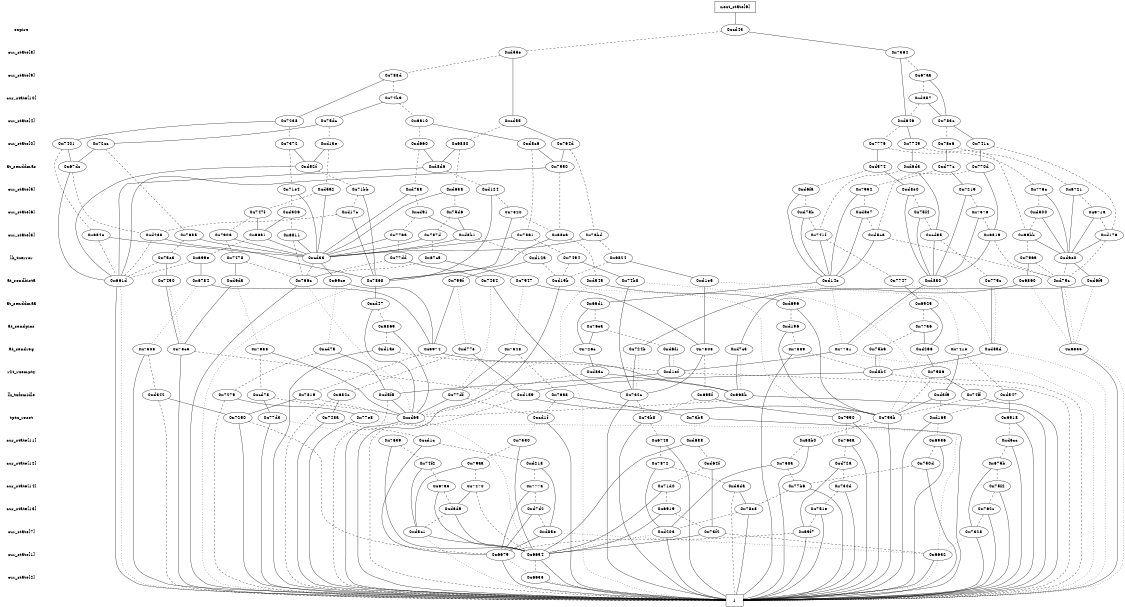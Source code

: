 digraph "DD" {
size = "7.5,10"
center = true;
edge [dir = none];
{ node [shape = plaintext];
  edge [style = invis];
  "CONST NODES" [style = invis];
" expire " -> " cur_state[8] " -> " cur_state[9] " -> " cur_state[10] " -> " cur_state[4] " -> " cur_state[0] " -> " at_senddmas " -> " cur_state[5] " -> " cur_state[6] " -> " cur_state[3] " -> " lk_txerror " -> " at_sendbista " -> " at_senddmaa " -> " at_sendpios " -> " at_sendreg " -> " r2t_rxempty " -> " lk_txfsmidle " -> " tptx_reset " -> " cur_state[11] " -> " cur_state[12] " -> " cur_state[14] " -> " cur_state[13] " -> " cur_state[7] " -> " cur_state[1] " -> " cur_state[2] " -> "CONST NODES"; 
}
{ rank = same; node [shape = box]; edge [style = invis];
"  next_state[6]  "; }
{ rank = same; " expire ";
"0xcd43";
}
{ rank = same; " cur_state[8] ";
"0x7364";
"0xd55e";
}
{ rank = same; " cur_state[9] ";
"0x788d";
"0x67aa";
}
{ rank = same; " cur_state[10] ";
"0xd857";
"0x74b9";
}
{ rank = same; " cur_state[4] ";
"0x7238";
"0x6a10";
"0xcd55";
"0xd646";
"0x783c";
"0x75dc";
}
{ rank = same; " cur_state[0] ";
"0xd13e";
"0x7372";
"0x764d";
"0x72cc";
"0x7776";
"0x7749";
"0xd660";
"0x7401";
"0x6880";
"0x741c";
"0x78e6";
"0xd8c6";
}
{ rank = same; " at_senddmas ";
"0xd52f";
"0xd574";
"0x7550";
"0xd8d6";
"0xd6d3";
"0xd77c";
"0x67dc";
"0x770d";
}
{ rank = same; " cur_state[5] ";
"0x71e4";
"0xd5a2";
"0x7952";
"0xd8e0";
"0x7219";
"0x71bb";
"0x776c";
"0x6721";
"0xd124";
"0xd638";
"0xd6fa";
"0xd7a8";
}
{ rank = same; " cur_state[6] ";
"0x7820";
"0xcd91";
"0xd306";
"0x7576";
"0xd300";
"0xd78b";
"0x671a";
"0x75f4";
"0xd17c";
"0x75d6";
"0xd8e7";
"0x747f";
}
{ rank = same; " cur_state[3] ";
"0x7685";
"0x776a";
"0xcda5";
"0x741f";
"0xd5c6";
"0x6811";
"0x66a1";
"0x76bd";
"0x7906";
"0xd176";
"0xd8b1";
"0xd233";
"0x7861";
"0x787d";
"0x6819";
"0x68ea";
"0x69bb";
"0x684e";
}
{ rank = same; " lk_txerror ";
"0xd6e0";
"0xcd33";
"0x6824";
"0x7478";
"0x67c5";
"0x75e3";
"0xd12a";
"0x796a";
"0x77dd";
"0x699e";
"0x7494";
}
{ rank = same; " at_sendbista ";
"0x7947";
"0x74b8";
"0x7434";
"0x7450";
"0xd6da";
"0xd8a0";
"0xd1e5";
"0x661d";
"0xd75c";
"0xd6f5";
"0x799f";
"0x6860";
"0xd14e";
"0x766c";
"0x6784";
"0x69ce";
"0xd19b";
"0x775c";
"0xd545";
"0x7868";
"0x7747";
}
{ rank = same; " at_senddmaa ";
"0x66d1";
"0xd696";
"0xcd47";
"0x6925";
}
{ rank = same; " at_sendpios ";
"0x77a6";
"0x6869";
"0xd196";
"0x76ea";
}
{ rank = same; " at_sendreg ";
"0xd6f1";
"0xd8ad";
"0xd77e";
"0x7988";
"0x724b";
"0xd1ae";
"0x726c";
"0xcd7a";
"0x75b6";
"0x7731";
"0x7808";
"0xd7c3";
"0x6635";
"0x7505";
"0x7889";
"0x6974";
"0x741e";
"0x78c5";
"0xd266";
"0x7348";
}
{ rank = same; " r2t_rxempty ";
"0x7986";
"0xd8b4";
"0xd83c";
"0xd1ef";
}
{ rank = same; " lk_txfsmidle ";
"0xcd78";
"0x7819";
"0x76a8";
"0x695f";
"0xd5f5";
"0x7279";
"0xd3f9";
"0xd547";
"0x77df";
"0x668b";
"0x732c";
"0xd342";
"0x74ff";
"0xd159";
"0x682c";
}
{ rank = same; " tptx_reset ";
"0xd165";
"0x73b8";
"0xcd65";
"0x748a";
"0xcd1f";
"0x73b5";
"0x77e8";
"0x6918";
"0x77d3";
"0x7990";
"0x753b";
"0x7250";
}
{ rank = same; " cur_state[11] ";
"0x68b0";
"0x6936";
"0x763a";
"0xcd1c";
"0x7639";
"0xd6cc";
"0x7530";
"0xd688";
"0x6748";
}
{ rank = same; " cur_state[12] ";
"0xd218";
"0x79aa";
"0xd72a";
"0x74f2";
"0xd64f";
"0x675b";
"0x758a";
"0x7872";
"0x750d";
}
{ rank = same; " cur_state[14] ";
"0x7470";
"0x730d";
"0x71d0";
"0x777a";
"0x75f2";
"0xd3da";
"0x77b6";
"0x67a5";
}
{ rank = same; " cur_state[13] ";
"0x751e";
"0x762c";
"0x6919";
"0x78e8";
"0xd6d9";
"0xd7d2";
}
{ rank = same; " cur_state[7] ";
"0xd5c1";
"0xd203";
"0xd85e";
"0x73f2";
"0x7328";
"0x69f7";
}
{ rank = same; " cur_state[1] ";
"0x6632";
"0x6654";
"0x6679";
}
{ rank = same; " cur_state[2] ";
"0x6633";
}
{ rank = same; "CONST NODES";
{ node [shape = box]; "0x6617";
}
}
"  next_state[6]  " -> "0xcd43" [style = solid];
"0xcd43" -> "0x7364";
"0xcd43" -> "0xd55e" [style = dashed];
"0x7364" -> "0xd646";
"0x7364" -> "0x67aa" [style = dashed];
"0xd55e" -> "0xcd55";
"0xd55e" -> "0x788d" [style = dashed];
"0x788d" -> "0x7238";
"0x788d" -> "0x74b9" [style = dashed];
"0x67aa" -> "0x783c";
"0x67aa" -> "0xd857" [style = dashed];
"0xd857" -> "0x783c";
"0xd857" -> "0xd646" [style = dashed];
"0x74b9" -> "0x75dc";
"0x74b9" -> "0x6a10" [style = dashed];
"0x7238" -> "0x7401";
"0x7238" -> "0x7372" [style = dashed];
"0x6a10" -> "0xd8c6";
"0x6a10" -> "0xd660" [style = dashed];
"0xcd55" -> "0x764d";
"0xcd55" -> "0x6880" [style = dashed];
"0xd646" -> "0x7749";
"0xd646" -> "0x7776" [style = dashed];
"0x783c" -> "0x741c";
"0x783c" -> "0x78e6" [style = dashed];
"0x75dc" -> "0x72cc";
"0x75dc" -> "0xd13e" [style = dashed];
"0xd13e" -> "0xd52f";
"0xd13e" -> "0xd5a2" [style = dashed];
"0x7372" -> "0xd52f";
"0x7372" -> "0x71e4" [style = dashed];
"0x764d" -> "0x7550";
"0x764d" -> "0x76bd" [style = dashed];
"0x72cc" -> "0x67dc";
"0x72cc" -> "0x7685" [style = dashed];
"0x7776" -> "0xd574";
"0x7776" -> "0x776c" [style = dashed];
"0x7749" -> "0xd6d3";
"0x7749" -> "0x69bb" [style = dashed];
"0xd660" -> "0xd8d6";
"0xd660" -> "0xd7a8" [style = dashed];
"0x7401" -> "0x67dc";
"0x7401" -> "0x684e" [style = dashed];
"0x6880" -> "0xd8d6";
"0x6880" -> "0xd638" [style = dashed];
"0x741c" -> "0x770d";
"0x741c" -> "0xd176" [style = dashed];
"0x78e6" -> "0xd77c";
"0x78e6" -> "0x6721" [style = dashed];
"0xd8c6" -> "0x7550";
"0xd8c6" -> "0x7861" [style = dashed];
"0xd52f" -> "0x661d";
"0xd52f" -> "0x71bb" [style = dashed];
"0xd574" -> "0xd8e0";
"0xd574" -> "0xd6fa" [style = dashed];
"0x7550" -> "0x661d";
"0x7550" -> "0x68ea" [style = dashed];
"0xd8d6" -> "0x661d";
"0xd8d6" -> "0xd124" [style = dashed];
"0xd6d3" -> "0xcda5";
"0xd6d3" -> "0x741f" [style = dashed];
"0xd77c" -> "0x7219";
"0xd77c" -> "0x7952" [style = dashed];
"0x67dc" -> "0x661d";
"0x67dc" -> "0xd233" [style = dashed];
"0x770d" -> "0x6819";
"0x770d" -> "0xd5c6" [style = dashed];
"0x71e4" -> "0xcd33";
"0x71e4" -> "0xd306" [style = dashed];
"0xd5a2" -> "0xcd33";
"0xd5a2" -> "0x747f" [style = dashed];
"0x7952" -> "0xd14e";
"0x7952" -> "0xd8e7" [style = dashed];
"0xd8e0" -> "0xd8a0";
"0xd8e0" -> "0x75f4" [style = dashed];
"0x7219" -> "0xd8a0";
"0x7219" -> "0x7576" [style = dashed];
"0x71bb" -> "0x7868";
"0x71bb" -> "0xd17c" [style = dashed];
"0x776c" -> "0xd6e0";
"0x776c" -> "0xd300" [style = dashed];
"0x6721" -> "0xd6e0";
"0x6721" -> "0x671a" [style = dashed];
"0xd124" -> "0x7868";
"0xd124" -> "0x7820" [style = dashed];
"0xd638" -> "0xcd33";
"0xd638" -> "0x75d6" [style = dashed];
"0xd6fa" -> "0xd14e";
"0xd6fa" -> "0xd78b" [style = dashed];
"0xd7a8" -> "0xcd33";
"0xd7a8" -> "0xcd91" [style = dashed];
"0x7820" -> "0x7868";
"0x7820" -> "0x68ea" [style = dashed];
"0xcd91" -> "0xd8b1";
"0xcd91" -> "0x776a" [style = dashed];
"0xd306" -> "0x66a1";
"0xd306" -> "0x6811" [style = dashed];
"0x7576" -> "0xd8a0";
"0x7576" -> "0x6819" [style = dashed];
"0xd300" -> "0xd6e0";
"0xd300" -> "0x69bb" [style = dashed];
"0xd78b" -> "0xd14e";
"0xd78b" -> "0x741f" [style = dashed];
"0x671a" -> "0xd6e0";
"0x671a" -> "0xd176" [style = dashed];
"0x75f4" -> "0xd8a0";
"0x75f4" -> "0xcda5" [style = dashed];
"0xd17c" -> "0x7868";
"0xd17c" -> "0xd233" [style = dashed];
"0x75d6" -> "0xd8b1";
"0x75d6" -> "0x787d" [style = dashed];
"0xd8e7" -> "0xd14e";
"0xd8e7" -> "0xd5c6" [style = dashed];
"0x747f" -> "0x66a1";
"0x747f" -> "0x7906" [style = dashed];
"0x7685" -> "0xcd33";
"0x7685" -> "0x75e3" [style = dashed];
"0x776a" -> "0xcd33";
"0x776a" -> "0x77dd" [style = dashed];
"0xcda5" -> "0xd8a0";
"0xcda5" -> "0x775c" [style = dashed];
"0x741f" -> "0xd14e";
"0x741f" -> "0x7747" [style = dashed];
"0xd5c6" -> "0xd14e";
"0xd5c6" -> "0xd75c" [style = dashed];
"0x6811" -> "0xcd33";
"0x6811" -> "0x766c" [style = dashed];
"0x66a1" -> "0xcd33";
"0x66a1" -> "0x699e" [style = dashed];
"0x76bd" -> "0xcd33";
"0x76bd" -> "0x6824" [style = dashed];
"0x7906" -> "0xcd33";
"0x7906" -> "0x7478" [style = dashed];
"0xd176" -> "0xd6e0";
"0xd176" -> "0xd75c" [style = dashed];
"0xd8b1" -> "0xcd33";
"0xd8b1" -> "0xd12a" [style = dashed];
"0xd233" -> "0x7868";
"0xd233" -> "0x661d" [style = dashed];
"0x7861" -> "0xcd33";
"0x7861" -> "0x7494" [style = dashed];
"0x787d" -> "0xcd33";
"0x787d" -> "0x67c5" [style = dashed];
"0x6819" -> "0xd8a0";
"0x6819" -> "0xd75c" [style = dashed];
"0x68ea" -> "0x7868";
"0x68ea" -> "0xd545" [style = dashed];
"0x69bb" -> "0xd6e0";
"0x69bb" -> "0x796a" [style = dashed];
"0x684e" -> "0xcd33";
"0x684e" -> "0x661d" [style = dashed];
"0xd6e0" -> "0xd6f5";
"0xd6e0" -> "0xd75c" [style = dashed];
"0xcd33" -> "0x69ce";
"0xcd33" -> "0x766c" [style = dashed];
"0x6824" -> "0xd1e5";
"0x6824" -> "0xd19b" [style = dashed];
"0x7478" -> "0xd6da";
"0x7478" -> "0x766c" [style = dashed];
"0x67c5" -> "0x7947";
"0x67c5" -> "0x766c" [style = dashed];
"0x75e3" -> "0x7450";
"0x75e3" -> "0x661d" [style = dashed];
"0xd12a" -> "0x799f";
"0xd12a" -> "0xd19b" [style = dashed];
"0x796a" -> "0x6860";
"0x796a" -> "0xd75c" [style = dashed];
"0x77dd" -> "0x7434";
"0x77dd" -> "0x766c" [style = dashed];
"0x699e" -> "0x6784";
"0x699e" -> "0x661d" [style = dashed];
"0x7494" -> "0x74b8";
"0x7494" -> "0xd19b" [style = dashed];
"0x7947" -> "0x7808";
"0x7947" -> "0x7348" [style = dotted];
"0x74b8" -> "0x732c";
"0x74b8" -> "0xd3f9" [style = dotted];
"0x7434" -> "0x732c";
"0x7434" -> "0x77df" [style = dotted];
"0x7450" -> "0x78c5";
"0x7450" -> "0x78c5" [style = dotted];
"0xd6da" -> "0x78c5";
"0xd6da" -> "0x7988" [style = dotted];
"0xd8a0" -> "0x7731";
"0xd8a0" -> "0x7731" [style = dotted];
"0xd1e5" -> "0x7808";
"0xd1e5" -> "0x741e" [style = dotted];
"0x661d" -> "0x6617";
"0x661d" -> "0x6617" [style = dotted];
"0xd75c" -> "0x6635";
"0xd75c" -> "0x6635" [style = dotted];
"0xd6f5" -> "0xd7c3";
"0xd6f5" -> "0x6635" [style = dotted];
"0x799f" -> "0x6974";
"0x799f" -> "0xd77e" [style = dotted];
"0x6860" -> "0x724b";
"0x6860" -> "0x6635" [style = dotted];
"0xd14e" -> "0x66d1";
"0xd14e" -> "0x7731" [style = dotted];
"0x766c" -> "0x6617";
"0x766c" -> "0xcd65" [style = dotted];
"0x6784" -> "0x6974";
"0x6784" -> "0x7505" [style = dotted];
"0x69ce" -> "0x6974";
"0x69ce" -> "0xcd7a" [style = dotted];
"0xd19b" -> "0x6617";
"0xd19b" -> "0x753b" [style = dotted];
"0x775c" -> "0xd8ad";
"0x775c" -> "0xd8ad" [style = dotted];
"0xd545" -> "0xd696";
"0xd545" -> "0x6617" [style = dotted];
"0x7868" -> "0xcd47";
"0x7868" -> "0x6617" [style = dotted];
"0x7747" -> "0x6925";
"0x7747" -> "0xd8ad" [style = dotted];
"0x66d1" -> "0x726c";
"0x66d1" -> "0x76ea" [style = dashed];
"0xd696" -> "0x753b";
"0xd696" -> "0xd196" [style = dashed];
"0xcd47" -> "0xcd65";
"0xcd47" -> "0x6869" [style = dashed];
"0x6925" -> "0xd266";
"0x6925" -> "0x77a6" [style = dashed];
"0x77a6" -> "0xd266";
"0x77a6" -> "0x75b6" [style = dashed];
"0x6869" -> "0xcd65";
"0x6869" -> "0xd1ae" [style = dashed];
"0xd196" -> "0x753b";
"0xd196" -> "0x7889" [style = dashed];
"0x76ea" -> "0x726c";
"0x76ea" -> "0xd6f1" [style = dashed];
"0xd6f1" -> "0xd1ef";
"0xd6f1" -> "0xd1ef" [style = dotted];
"0xd8ad" -> "0xd8b4";
"0xd8ad" -> "0x6617" [style = dotted];
"0xd77e" -> "0xd159";
"0xd77e" -> "0x682c" [style = dashed];
"0x7988" -> "0xcd65";
"0x7988" -> "0xcd78" [style = dashed];
"0x724b" -> "0x732c";
"0x724b" -> "0x732c" [style = dotted];
"0xd1ae" -> "0x6617";
"0xd1ae" -> "0xd1ef" [style = dashed];
"0x726c" -> "0xd83c";
"0x726c" -> "0xcd65" [style = dotted];
"0xcd7a" -> "0xd5f5";
"0xcd7a" -> "0x7279" [style = dashed];
"0x75b6" -> "0xd8b4";
"0x75b6" -> "0xd8b4" [style = dotted];
"0x7731" -> "0xd1ef";
"0x7731" -> "0x6617" [style = dotted];
"0x7808" -> "0x732c";
"0x7808" -> "0x695f" [style = dashed];
"0xd7c3" -> "0x668b";
"0xd7c3" -> "0x668b" [style = dotted];
"0x6635" -> "0x6617";
"0x6635" -> "0x6617" [style = dotted];
"0x7505" -> "0x6617";
"0x7505" -> "0xd342" [style = dashed];
"0x7889" -> "0x6617";
"0x7889" -> "0xd8b4" [style = dashed];
"0x6974" -> "0x668b";
"0x6974" -> "0x7819" [style = dashed];
"0x741e" -> "0xd3f9";
"0x741e" -> "0xd547" [style = dashed];
"0x78c5" -> "0x6617";
"0x78c5" -> "0xd159" [style = dashed];
"0xd266" -> "0x7986";
"0xd266" -> "0x753b" [style = dotted];
"0x7348" -> "0x77df";
"0x7348" -> "0x76a8" [style = dashed];
"0x7986" -> "0x74ff";
"0x7986" -> "0x753b" [style = dashed];
"0xd8b4" -> "0xd159";
"0xd8b4" -> "0x6617" [style = dashed];
"0xd83c" -> "0x668b";
"0xd83c" -> "0xcd65" [style = dashed];
"0xd1ef" -> "0xd5f5";
"0xd1ef" -> "0x6617" [style = dashed];
"0xcd78" -> "0x77d3";
"0xcd78" -> "0xcd65" [style = dashed];
"0x7819" -> "0x7250";
"0x7819" -> "0xcd65" [style = dashed];
"0x76a8" -> "0x73b5";
"0x76a8" -> "0xcd1f" [style = dashed];
"0x695f" -> "0x7990";
"0x695f" -> "0x73b8" [style = dashed];
"0xd5f5" -> "0xcd65";
"0xd5f5" -> "0x6617" [style = dashed];
"0x7279" -> "0x77e8";
"0x7279" -> "0x6617" [style = dashed];
"0xd3f9" -> "0x753b";
"0xd3f9" -> "0xd165" [style = dashed];
"0xd547" -> "0x6918";
"0xd547" -> "0xd165" [style = dashed];
"0x77df" -> "0xcd65";
"0x77df" -> "0xcd1f" [style = dashed];
"0x668b" -> "0x6617";
"0x668b" -> "0xcd65" [style = dashed];
"0x732c" -> "0x6617";
"0x732c" -> "0x73b8" [style = dashed];
"0xd342" -> "0x7250";
"0xd342" -> "0x6617" [style = dashed];
"0x74ff" -> "0x6617";
"0x74ff" -> "0x753b" [style = dashed];
"0xd159" -> "0x753b";
"0xd159" -> "0x6617" [style = dashed];
"0x682c" -> "0x748a";
"0x682c" -> "0x6617" [style = dashed];
"0xd165" -> "0x6617";
"0xd165" -> "0x6936" [style = dashed];
"0x73b8" -> "0x6617";
"0x73b8" -> "0x6748" [style = dashed];
"0xcd65" -> "0x6617";
"0xcd65" -> "0x6654" [style = dotted];
"0x748a" -> "0x6617";
"0x748a" -> "0xcd1c" [style = dashed];
"0xcd1f" -> "0x6617";
"0xcd1f" -> "0x7530" [style = dotted];
"0x73b5" -> "0x6617";
"0x73b5" -> "0xd688" [style = dotted];
"0x77e8" -> "0x6617";
"0x77e8" -> "0x6632" [style = dotted];
"0x6918" -> "0x6617";
"0x6918" -> "0xd6cc" [style = dashed];
"0x77d3" -> "0x6617";
"0x77d3" -> "0x7639" [style = dotted];
"0x7990" -> "0x6617";
"0x7990" -> "0x763a" [style = dashed];
"0x753b" -> "0x6617";
"0x753b" -> "0x68b0" [style = dashed];
"0x7250" -> "0x6617";
"0x7250" -> "0x6679" [style = dashed];
"0x68b0" -> "0x6617";
"0x68b0" -> "0x758a" [style = dashed];
"0x6936" -> "0x6617";
"0x6936" -> "0x750d" [style = dashed];
"0x763a" -> "0x6617";
"0x763a" -> "0xd72a" [style = dashed];
"0xcd1c" -> "0x6679";
"0xcd1c" -> "0xd218" [style = dashed];
"0x7639" -> "0x6654";
"0x7639" -> "0x74f2" [style = dashed];
"0xd6cc" -> "0x6617";
"0xd6cc" -> "0x675b" [style = dashed];
"0x7530" -> "0x6654";
"0x7530" -> "0x79aa" [style = dashed];
"0xd688" -> "0x6654";
"0xd688" -> "0xd64f" [style = dashed];
"0x6748" -> "0x6617";
"0x6748" -> "0x7872" [style = dashed];
"0xd218" -> "0xd85e";
"0xd218" -> "0x777a" [style = dashed];
"0x79aa" -> "0xd5c1";
"0x79aa" -> "0x7470" [style = dashed];
"0xd72a" -> "0x69f7";
"0xd72a" -> "0x730d" [style = dashed];
"0x74f2" -> "0xd5c1";
"0x74f2" -> "0x67a5" [style = dashed];
"0xd64f" -> "0x73f2";
"0xd64f" -> "0x71d0" [style = dashed];
"0x675b" -> "0x7328";
"0x675b" -> "0x75f2" [style = dashed];
"0x758a" -> "0xd203";
"0x758a" -> "0x77b6" [style = dashed];
"0x7872" -> "0xd203";
"0x7872" -> "0xd3da" [style = dashed];
"0x750d" -> "0x6617";
"0x750d" -> "0x77b6" [style = dashed];
"0x7470" -> "0xd6d9";
"0x7470" -> "0x6654" [style = dashed];
"0x730d" -> "0x6617";
"0x730d" -> "0x751e" [style = dashed];
"0x71d0" -> "0x6654";
"0x71d0" -> "0x6919" [style = dashed];
"0x777a" -> "0x6679";
"0x777a" -> "0xd7d2" [style = dashed];
"0x75f2" -> "0x6617";
"0x75f2" -> "0x762c" [style = dashed];
"0xd3da" -> "0x78e8";
"0xd3da" -> "0x6617" [style = dashed];
"0x77b6" -> "0x6617";
"0x77b6" -> "0x78e8" [style = dashed];
"0x67a5" -> "0x6654";
"0x67a5" -> "0xd6d9" [style = dashed];
"0x751e" -> "0x6617";
"0x751e" -> "0x69f7" [style = dashed];
"0x762c" -> "0x6617";
"0x762c" -> "0x7328" [style = dashed];
"0x6919" -> "0x6654";
"0x6919" -> "0x73f2" [style = dashed];
"0x78e8" -> "0x6617";
"0x78e8" -> "0xd203" [style = dashed];
"0xd6d9" -> "0x6654";
"0xd6d9" -> "0xd5c1" [style = dashed];
"0xd7d2" -> "0x6679";
"0xd7d2" -> "0xd85e" [style = dashed];
"0xd5c1" -> "0x6654";
"0xd5c1" -> "0x6617" [style = dotted];
"0xd203" -> "0x6617";
"0xd203" -> "0x6654" [style = dotted];
"0xd85e" -> "0x6679";
"0xd85e" -> "0x6632" [style = dotted];
"0x73f2" -> "0x6654";
"0x73f2" -> "0x6632" [style = dashed];
"0x7328" -> "0x6617";
"0x7328" -> "0x6632" [style = dotted];
"0x69f7" -> "0x6617";
"0x69f7" -> "0x6679" [style = dashed];
"0x6632" -> "0x6617";
"0x6632" -> "0x6617" [style = dotted];
"0x6654" -> "0x6617";
"0x6654" -> "0x6633" [style = dashed];
"0x6679" -> "0x6617";
"0x6679" -> "0x6633" [style = dotted];
"0x6633" -> "0x6617";
"0x6633" -> "0x6617" [style = dotted];
"0x6617" [label = "1"];
}
